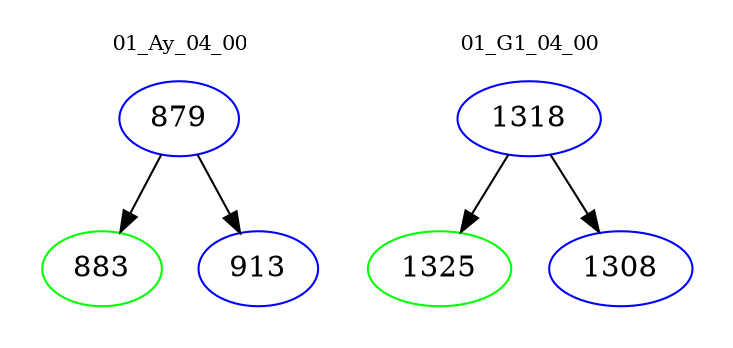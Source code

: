 digraph{
subgraph cluster_0 {
color = white
label = "01_Ay_04_00";
fontsize=10;
T0_879 [label="879", color="blue"]
T0_879 -> T0_883 [color="black"]
T0_883 [label="883", color="green"]
T0_879 -> T0_913 [color="black"]
T0_913 [label="913", color="blue"]
}
subgraph cluster_1 {
color = white
label = "01_G1_04_00";
fontsize=10;
T1_1318 [label="1318", color="blue"]
T1_1318 -> T1_1325 [color="black"]
T1_1325 [label="1325", color="green"]
T1_1318 -> T1_1308 [color="black"]
T1_1308 [label="1308", color="blue"]
}
}
